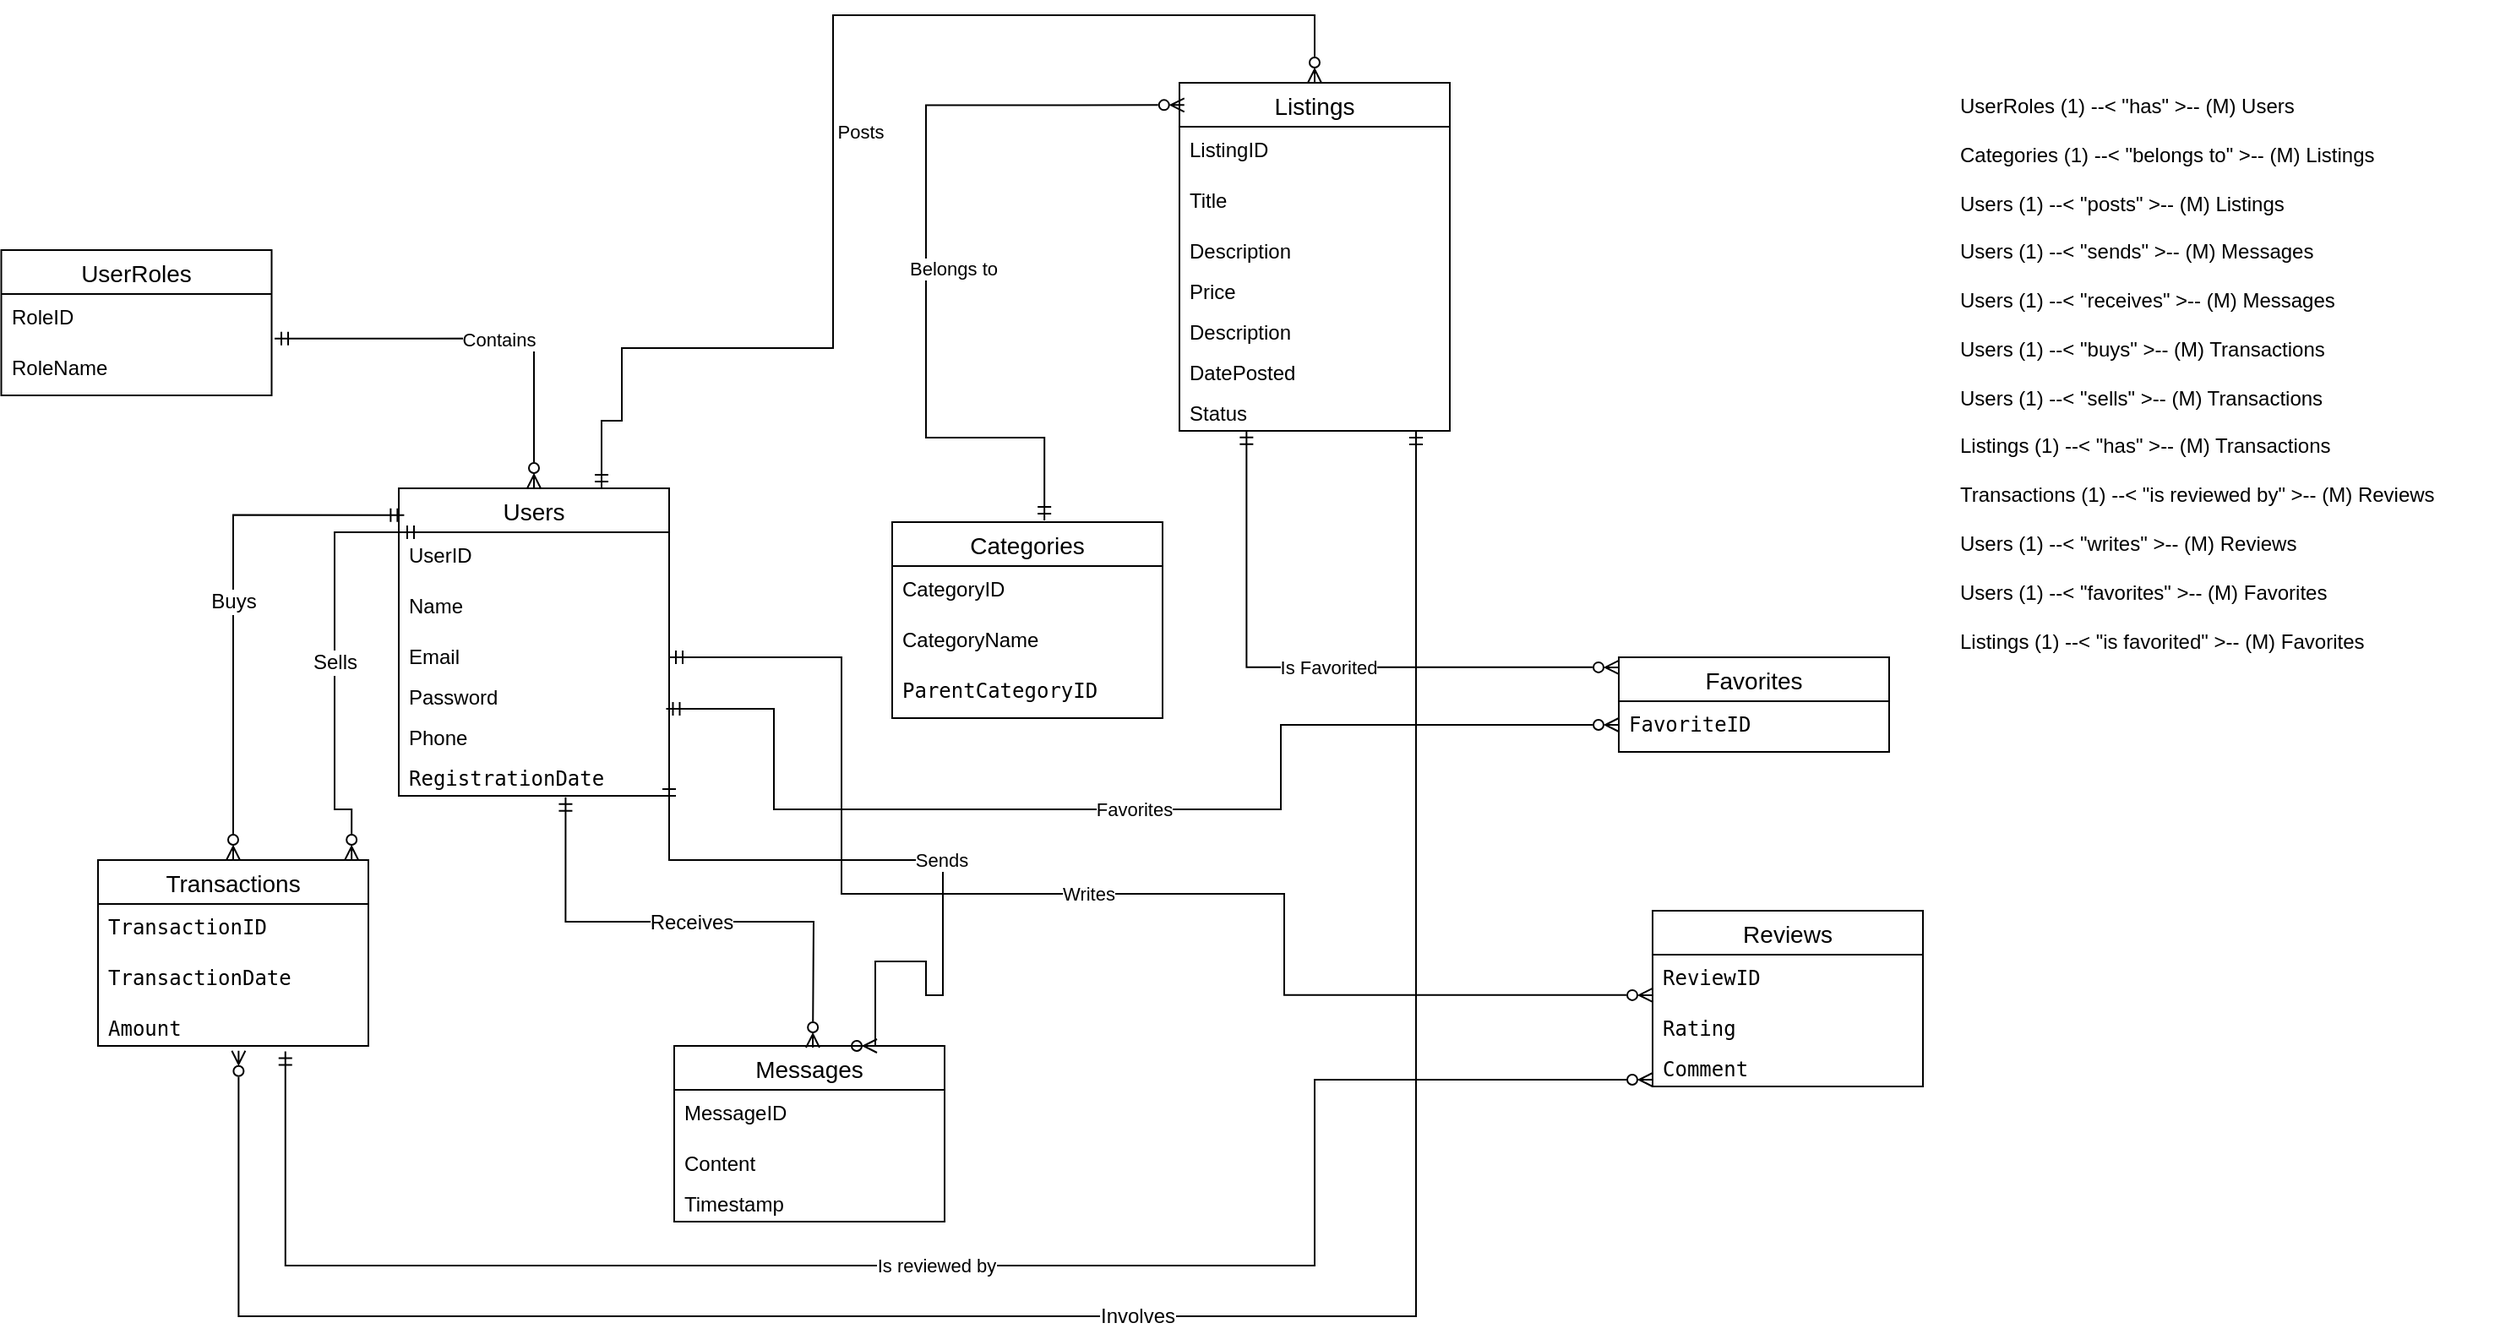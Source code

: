 <mxfile version="25.0.1">
  <diagram name="Page-1" id="gT7AXnes2H0xX25fV8gz">
    <mxGraphModel dx="2717" dy="783" grid="1" gridSize="10" guides="1" tooltips="1" connect="1" arrows="1" fold="1" page="1" pageScale="1" pageWidth="850" pageHeight="1100" math="0" shadow="0">
      <root>
        <mxCell id="0" />
        <mxCell id="1" parent="0" />
        <mxCell id="6dGItw8ZUa_He9sX114N-150" value="UserRoles" style="swimlane;fontStyle=0;childLayout=stackLayout;horizontal=1;startSize=26;horizontalStack=0;resizeParent=1;resizeParentMax=0;resizeLast=0;collapsible=1;marginBottom=0;align=center;fontSize=14;" vertex="1" parent="1">
          <mxGeometry x="-67.25" y="339" width="160" height="86" as="geometry" />
        </mxCell>
        <mxCell id="6dGItw8ZUa_He9sX114N-151" value="RoleID" style="text;strokeColor=none;fillColor=none;spacingLeft=4;spacingRight=4;overflow=hidden;rotatable=0;points=[[0,0.5],[1,0.5]];portConstraint=eastwest;fontSize=12;whiteSpace=wrap;html=1;" vertex="1" parent="6dGItw8ZUa_He9sX114N-150">
          <mxGeometry y="26" width="160" height="30" as="geometry" />
        </mxCell>
        <mxCell id="6dGItw8ZUa_He9sX114N-152" value="RoleName" style="text;strokeColor=none;fillColor=none;spacingLeft=4;spacingRight=4;overflow=hidden;rotatable=0;points=[[0,0.5],[1,0.5]];portConstraint=eastwest;fontSize=12;whiteSpace=wrap;html=1;" vertex="1" parent="6dGItw8ZUa_He9sX114N-150">
          <mxGeometry y="56" width="160" height="30" as="geometry" />
        </mxCell>
        <mxCell id="6dGItw8ZUa_He9sX114N-154" value="Users" style="swimlane;fontStyle=0;childLayout=stackLayout;horizontal=1;startSize=26;horizontalStack=0;resizeParent=1;resizeParentMax=0;resizeLast=0;collapsible=1;marginBottom=0;align=center;fontSize=14;" vertex="1" parent="1">
          <mxGeometry x="168" y="480" width="160" height="182" as="geometry" />
        </mxCell>
        <mxCell id="6dGItw8ZUa_He9sX114N-155" value="UserID" style="text;strokeColor=none;fillColor=none;spacingLeft=4;spacingRight=4;overflow=hidden;rotatable=0;points=[[0,0.5],[1,0.5]];portConstraint=eastwest;fontSize=12;whiteSpace=wrap;html=1;" vertex="1" parent="6dGItw8ZUa_He9sX114N-154">
          <mxGeometry y="26" width="160" height="30" as="geometry" />
        </mxCell>
        <mxCell id="6dGItw8ZUa_He9sX114N-156" value="Name" style="text;strokeColor=none;fillColor=none;spacingLeft=4;spacingRight=4;overflow=hidden;rotatable=0;points=[[0,0.5],[1,0.5]];portConstraint=eastwest;fontSize=12;whiteSpace=wrap;html=1;" vertex="1" parent="6dGItw8ZUa_He9sX114N-154">
          <mxGeometry y="56" width="160" height="30" as="geometry" />
        </mxCell>
        <mxCell id="6dGItw8ZUa_He9sX114N-158" value="Email" style="text;strokeColor=none;fillColor=none;spacingLeft=4;spacingRight=4;overflow=hidden;rotatable=0;points=[[0,0.5],[1,0.5]];portConstraint=eastwest;fontSize=12;whiteSpace=wrap;html=1;" vertex="1" parent="6dGItw8ZUa_He9sX114N-154">
          <mxGeometry y="86" width="160" height="24" as="geometry" />
        </mxCell>
        <mxCell id="6dGItw8ZUa_He9sX114N-159" value="Password" style="text;strokeColor=none;fillColor=none;spacingLeft=4;spacingRight=4;overflow=hidden;rotatable=0;points=[[0,0.5],[1,0.5]];portConstraint=eastwest;fontSize=12;whiteSpace=wrap;html=1;" vertex="1" parent="6dGItw8ZUa_He9sX114N-154">
          <mxGeometry y="110" width="160" height="24" as="geometry" />
        </mxCell>
        <mxCell id="6dGItw8ZUa_He9sX114N-160" value="Phone" style="text;strokeColor=none;fillColor=none;spacingLeft=4;spacingRight=4;overflow=hidden;rotatable=0;points=[[0,0.5],[1,0.5]];portConstraint=eastwest;fontSize=12;whiteSpace=wrap;html=1;" vertex="1" parent="6dGItw8ZUa_He9sX114N-154">
          <mxGeometry y="134" width="160" height="24" as="geometry" />
        </mxCell>
        <mxCell id="6dGItw8ZUa_He9sX114N-157" value="&lt;code&gt;RegistrationDate&lt;/code&gt;" style="text;strokeColor=none;fillColor=none;spacingLeft=4;spacingRight=4;overflow=hidden;rotatable=0;points=[[0,0.5],[1,0.5]];portConstraint=eastwest;fontSize=12;whiteSpace=wrap;html=1;" vertex="1" parent="6dGItw8ZUa_He9sX114N-154">
          <mxGeometry y="158" width="160" height="24" as="geometry" />
        </mxCell>
        <mxCell id="6dGItw8ZUa_He9sX114N-161" value="Categories" style="swimlane;fontStyle=0;childLayout=stackLayout;horizontal=1;startSize=26;horizontalStack=0;resizeParent=1;resizeParentMax=0;resizeLast=0;collapsible=1;marginBottom=0;align=center;fontSize=14;" vertex="1" parent="1">
          <mxGeometry x="460" y="500" width="160" height="116" as="geometry" />
        </mxCell>
        <mxCell id="6dGItw8ZUa_He9sX114N-162" value="CategoryID" style="text;strokeColor=none;fillColor=none;spacingLeft=4;spacingRight=4;overflow=hidden;rotatable=0;points=[[0,0.5],[1,0.5]];portConstraint=eastwest;fontSize=12;whiteSpace=wrap;html=1;" vertex="1" parent="6dGItw8ZUa_He9sX114N-161">
          <mxGeometry y="26" width="160" height="30" as="geometry" />
        </mxCell>
        <mxCell id="6dGItw8ZUa_He9sX114N-164" value="CategoryName" style="text;strokeColor=none;fillColor=none;spacingLeft=4;spacingRight=4;overflow=hidden;rotatable=0;points=[[0,0.5],[1,0.5]];portConstraint=eastwest;fontSize=12;whiteSpace=wrap;html=1;" vertex="1" parent="6dGItw8ZUa_He9sX114N-161">
          <mxGeometry y="56" width="160" height="30" as="geometry" />
        </mxCell>
        <mxCell id="6dGItw8ZUa_He9sX114N-163" value="&lt;code&gt;ParentCategoryID&lt;/code&gt;" style="text;strokeColor=none;fillColor=none;spacingLeft=4;spacingRight=4;overflow=hidden;rotatable=0;points=[[0,0.5],[1,0.5]];portConstraint=eastwest;fontSize=12;whiteSpace=wrap;html=1;" vertex="1" parent="6dGItw8ZUa_He9sX114N-161">
          <mxGeometry y="86" width="160" height="30" as="geometry" />
        </mxCell>
        <mxCell id="6dGItw8ZUa_He9sX114N-165" value="Transactions" style="swimlane;fontStyle=0;childLayout=stackLayout;horizontal=1;startSize=26;horizontalStack=0;resizeParent=1;resizeParentMax=0;resizeLast=0;collapsible=1;marginBottom=0;align=center;fontSize=14;" vertex="1" parent="1">
          <mxGeometry x="-10" y="700" width="160" height="110" as="geometry" />
        </mxCell>
        <mxCell id="6dGItw8ZUa_He9sX114N-166" value="&lt;code&gt;TransactionID&lt;/code&gt;" style="text;strokeColor=none;fillColor=none;spacingLeft=4;spacingRight=4;overflow=hidden;rotatable=0;points=[[0,0.5],[1,0.5]];portConstraint=eastwest;fontSize=12;whiteSpace=wrap;html=1;" vertex="1" parent="6dGItw8ZUa_He9sX114N-165">
          <mxGeometry y="26" width="160" height="30" as="geometry" />
        </mxCell>
        <mxCell id="6dGItw8ZUa_He9sX114N-167" value="&lt;code&gt;TransactionDate&lt;/code&gt;" style="text;strokeColor=none;fillColor=none;spacingLeft=4;spacingRight=4;overflow=hidden;rotatable=0;points=[[0,0.5],[1,0.5]];portConstraint=eastwest;fontSize=12;whiteSpace=wrap;html=1;" vertex="1" parent="6dGItw8ZUa_He9sX114N-165">
          <mxGeometry y="56" width="160" height="30" as="geometry" />
        </mxCell>
        <mxCell id="6dGItw8ZUa_He9sX114N-168" value="&lt;code&gt;Amount&lt;/code&gt;" style="text;strokeColor=none;fillColor=none;spacingLeft=4;spacingRight=4;overflow=hidden;rotatable=0;points=[[0,0.5],[1,0.5]];portConstraint=eastwest;fontSize=12;whiteSpace=wrap;html=1;" vertex="1" parent="6dGItw8ZUa_He9sX114N-165">
          <mxGeometry y="86" width="160" height="24" as="geometry" />
        </mxCell>
        <mxCell id="6dGItw8ZUa_He9sX114N-172" value="Listings" style="swimlane;fontStyle=0;childLayout=stackLayout;horizontal=1;startSize=26;horizontalStack=0;resizeParent=1;resizeParentMax=0;resizeLast=0;collapsible=1;marginBottom=0;align=center;fontSize=14;" vertex="1" parent="1">
          <mxGeometry x="630" y="240" width="160" height="206" as="geometry" />
        </mxCell>
        <mxCell id="6dGItw8ZUa_He9sX114N-173" value="ListingID" style="text;strokeColor=none;fillColor=none;spacingLeft=4;spacingRight=4;overflow=hidden;rotatable=0;points=[[0,0.5],[1,0.5]];portConstraint=eastwest;fontSize=12;whiteSpace=wrap;html=1;" vertex="1" parent="6dGItw8ZUa_He9sX114N-172">
          <mxGeometry y="26" width="160" height="30" as="geometry" />
        </mxCell>
        <mxCell id="6dGItw8ZUa_He9sX114N-174" value="Title" style="text;strokeColor=none;fillColor=none;spacingLeft=4;spacingRight=4;overflow=hidden;rotatable=0;points=[[0,0.5],[1,0.5]];portConstraint=eastwest;fontSize=12;whiteSpace=wrap;html=1;" vertex="1" parent="6dGItw8ZUa_He9sX114N-172">
          <mxGeometry y="56" width="160" height="30" as="geometry" />
        </mxCell>
        <mxCell id="6dGItw8ZUa_He9sX114N-175" value="Description" style="text;strokeColor=none;fillColor=none;spacingLeft=4;spacingRight=4;overflow=hidden;rotatable=0;points=[[0,0.5],[1,0.5]];portConstraint=eastwest;fontSize=12;whiteSpace=wrap;html=1;" vertex="1" parent="6dGItw8ZUa_He9sX114N-172">
          <mxGeometry y="86" width="160" height="24" as="geometry" />
        </mxCell>
        <mxCell id="6dGItw8ZUa_He9sX114N-176" value="Price" style="text;strokeColor=none;fillColor=none;spacingLeft=4;spacingRight=4;overflow=hidden;rotatable=0;points=[[0,0.5],[1,0.5]];portConstraint=eastwest;fontSize=12;whiteSpace=wrap;html=1;" vertex="1" parent="6dGItw8ZUa_He9sX114N-172">
          <mxGeometry y="110" width="160" height="24" as="geometry" />
        </mxCell>
        <mxCell id="6dGItw8ZUa_He9sX114N-177" value="Description" style="text;strokeColor=none;fillColor=none;spacingLeft=4;spacingRight=4;overflow=hidden;rotatable=0;points=[[0,0.5],[1,0.5]];portConstraint=eastwest;fontSize=12;whiteSpace=wrap;html=1;" vertex="1" parent="6dGItw8ZUa_He9sX114N-172">
          <mxGeometry y="134" width="160" height="24" as="geometry" />
        </mxCell>
        <mxCell id="6dGItw8ZUa_He9sX114N-178" value="DatePosted" style="text;strokeColor=none;fillColor=none;spacingLeft=4;spacingRight=4;overflow=hidden;rotatable=0;points=[[0,0.5],[1,0.5]];portConstraint=eastwest;fontSize=12;whiteSpace=wrap;html=1;" vertex="1" parent="6dGItw8ZUa_He9sX114N-172">
          <mxGeometry y="158" width="160" height="24" as="geometry" />
        </mxCell>
        <mxCell id="6dGItw8ZUa_He9sX114N-179" value="Status" style="text;strokeColor=none;fillColor=none;spacingLeft=4;spacingRight=4;overflow=hidden;rotatable=0;points=[[0,0.5],[1,0.5]];portConstraint=eastwest;fontSize=12;whiteSpace=wrap;html=1;" vertex="1" parent="6dGItw8ZUa_He9sX114N-172">
          <mxGeometry y="182" width="160" height="24" as="geometry" />
        </mxCell>
        <mxCell id="6dGItw8ZUa_He9sX114N-181" value="Reviews" style="swimlane;fontStyle=0;childLayout=stackLayout;horizontal=1;startSize=26;horizontalStack=0;resizeParent=1;resizeParentMax=0;resizeLast=0;collapsible=1;marginBottom=0;align=center;fontSize=14;" vertex="1" parent="1">
          <mxGeometry x="910" y="730" width="160" height="104" as="geometry" />
        </mxCell>
        <mxCell id="6dGItw8ZUa_He9sX114N-182" value="&lt;code&gt;ReviewID&lt;/code&gt;" style="text;strokeColor=none;fillColor=none;spacingLeft=4;spacingRight=4;overflow=hidden;rotatable=0;points=[[0,0.5],[1,0.5]];portConstraint=eastwest;fontSize=12;whiteSpace=wrap;html=1;" vertex="1" parent="6dGItw8ZUa_He9sX114N-181">
          <mxGeometry y="26" width="160" height="30" as="geometry" />
        </mxCell>
        <mxCell id="6dGItw8ZUa_He9sX114N-185" value="&lt;code&gt;Rating&lt;/code&gt;" style="text;strokeColor=none;fillColor=none;spacingLeft=4;spacingRight=4;overflow=hidden;rotatable=0;points=[[0,0.5],[1,0.5]];portConstraint=eastwest;fontSize=12;whiteSpace=wrap;html=1;" vertex="1" parent="6dGItw8ZUa_He9sX114N-181">
          <mxGeometry y="56" width="160" height="24" as="geometry" />
        </mxCell>
        <mxCell id="6dGItw8ZUa_He9sX114N-186" value="&lt;code&gt;Comment&lt;/code&gt;" style="text;strokeColor=none;fillColor=none;spacingLeft=4;spacingRight=4;overflow=hidden;rotatable=0;points=[[0,0.5],[1,0.5]];portConstraint=eastwest;fontSize=12;whiteSpace=wrap;html=1;" vertex="1" parent="6dGItw8ZUa_He9sX114N-181">
          <mxGeometry y="80" width="160" height="24" as="geometry" />
        </mxCell>
        <mxCell id="6dGItw8ZUa_He9sX114N-189" value="Favorites" style="swimlane;fontStyle=0;childLayout=stackLayout;horizontal=1;startSize=26;horizontalStack=0;resizeParent=1;resizeParentMax=0;resizeLast=0;collapsible=1;marginBottom=0;align=center;fontSize=14;" vertex="1" parent="1">
          <mxGeometry x="890" y="580" width="160" height="56" as="geometry" />
        </mxCell>
        <mxCell id="6dGItw8ZUa_He9sX114N-190" value="&lt;code&gt;FavoriteID&lt;/code&gt;" style="text;strokeColor=none;fillColor=none;spacingLeft=4;spacingRight=4;overflow=hidden;rotatable=0;points=[[0,0.5],[1,0.5]];portConstraint=eastwest;fontSize=12;whiteSpace=wrap;html=1;" vertex="1" parent="6dGItw8ZUa_He9sX114N-189">
          <mxGeometry y="26" width="160" height="30" as="geometry" />
        </mxCell>
        <mxCell id="6dGItw8ZUa_He9sX114N-193" value="Messages" style="swimlane;fontStyle=0;childLayout=stackLayout;horizontal=1;startSize=26;horizontalStack=0;resizeParent=1;resizeParentMax=0;resizeLast=0;collapsible=1;marginBottom=0;align=center;fontSize=14;" vertex="1" parent="1">
          <mxGeometry x="331" y="810" width="160" height="104" as="geometry" />
        </mxCell>
        <mxCell id="6dGItw8ZUa_He9sX114N-194" value="MessageID" style="text;strokeColor=none;fillColor=none;spacingLeft=4;spacingRight=4;overflow=hidden;rotatable=0;points=[[0,0.5],[1,0.5]];portConstraint=eastwest;fontSize=12;whiteSpace=wrap;html=1;" vertex="1" parent="6dGItw8ZUa_He9sX114N-193">
          <mxGeometry y="26" width="160" height="30" as="geometry" />
        </mxCell>
        <mxCell id="6dGItw8ZUa_He9sX114N-195" value="Content" style="text;strokeColor=none;fillColor=none;spacingLeft=4;spacingRight=4;overflow=hidden;rotatable=0;points=[[0,0.5],[1,0.5]];portConstraint=eastwest;fontSize=12;whiteSpace=wrap;html=1;" vertex="1" parent="6dGItw8ZUa_He9sX114N-193">
          <mxGeometry y="56" width="160" height="24" as="geometry" />
        </mxCell>
        <mxCell id="6dGItw8ZUa_He9sX114N-196" value="Timestamp" style="text;strokeColor=none;fillColor=none;spacingLeft=4;spacingRight=4;overflow=hidden;rotatable=0;points=[[0,0.5],[1,0.5]];portConstraint=eastwest;fontSize=12;whiteSpace=wrap;html=1;" vertex="1" parent="6dGItw8ZUa_He9sX114N-193">
          <mxGeometry y="80" width="160" height="24" as="geometry" />
        </mxCell>
        <mxCell id="6dGItw8ZUa_He9sX114N-243" value="" style="fontSize=12;html=1;endArrow=ERzeroToMany;startArrow=ERmandOne;rounded=0;exitX=1.011;exitY=0.878;exitDx=0;exitDy=0;entryX=0.5;entryY=0;entryDx=0;entryDy=0;edgeStyle=orthogonalEdgeStyle;endFill=0;exitPerimeter=0;" edge="1" parent="1" source="6dGItw8ZUa_He9sX114N-151" target="6dGItw8ZUa_He9sX114N-154">
          <mxGeometry width="100" height="100" relative="1" as="geometry">
            <mxPoint x="-30" y="330" as="sourcePoint" />
            <mxPoint x="125" y="380" as="targetPoint" />
          </mxGeometry>
        </mxCell>
        <mxCell id="6dGItw8ZUa_He9sX114N-244" value="Contains" style="edgeLabel;html=1;align=center;verticalAlign=middle;resizable=0;points=[];" vertex="1" connectable="0" parent="6dGItw8ZUa_He9sX114N-243">
          <mxGeometry x="-0.055" y="2" relative="1" as="geometry">
            <mxPoint x="18" y="2" as="offset" />
          </mxGeometry>
        </mxCell>
        <mxCell id="6dGItw8ZUa_He9sX114N-246" value="" style="fontSize=12;html=1;endArrow=ERzeroToMany;startArrow=ERmandOne;rounded=0;exitX=0.563;exitY=-0.009;exitDx=0;exitDy=0;entryX=0.018;entryY=0.064;entryDx=0;entryDy=0;edgeStyle=orthogonalEdgeStyle;endFill=0;exitPerimeter=0;entryPerimeter=0;" edge="1" parent="1" source="6dGItw8ZUa_He9sX114N-161" target="6dGItw8ZUa_He9sX114N-172">
          <mxGeometry width="100" height="100" relative="1" as="geometry">
            <mxPoint x="366.43" y="310" as="sourcePoint" />
            <mxPoint x="519.43" y="399" as="targetPoint" />
            <Array as="points">
              <mxPoint x="550" y="450" />
              <mxPoint x="480" y="450" />
              <mxPoint x="480" y="253" />
            </Array>
          </mxGeometry>
        </mxCell>
        <mxCell id="6dGItw8ZUa_He9sX114N-247" value="Belongs to" style="edgeLabel;html=1;align=center;verticalAlign=middle;resizable=0;points=[];" vertex="1" connectable="0" parent="6dGItw8ZUa_He9sX114N-246">
          <mxGeometry x="-0.055" y="2" relative="1" as="geometry">
            <mxPoint x="18" y="2" as="offset" />
          </mxGeometry>
        </mxCell>
        <mxCell id="6dGItw8ZUa_He9sX114N-249" value="" style="fontSize=12;html=1;endArrow=ERzeroToMany;startArrow=ERmandOne;rounded=0;exitX=0.75;exitY=0;exitDx=0;exitDy=0;edgeStyle=orthogonalEdgeStyle;endFill=0;" edge="1" parent="1" source="6dGItw8ZUa_He9sX114N-154" target="6dGItw8ZUa_He9sX114N-172">
          <mxGeometry width="100" height="100" relative="1" as="geometry">
            <mxPoint x="495" y="446" as="sourcePoint" />
            <mxPoint x="578" y="200" as="targetPoint" />
            <Array as="points">
              <mxPoint x="288" y="440" />
              <mxPoint x="300" y="440" />
              <mxPoint x="300" y="397" />
              <mxPoint x="425" y="397" />
              <mxPoint x="425" y="200" />
              <mxPoint x="710" y="200" />
            </Array>
          </mxGeometry>
        </mxCell>
        <mxCell id="6dGItw8ZUa_He9sX114N-250" value="Posts" style="edgeLabel;html=1;align=center;verticalAlign=middle;resizable=0;points=[];" vertex="1" connectable="0" parent="6dGItw8ZUa_He9sX114N-249">
          <mxGeometry x="-0.055" y="2" relative="1" as="geometry">
            <mxPoint x="18" y="2" as="offset" />
          </mxGeometry>
        </mxCell>
        <mxCell id="6dGItw8ZUa_He9sX114N-251" value="Receives" style="fontSize=12;html=1;endArrow=ERzeroToMany;startArrow=ERmandOne;rounded=0;exitX=0.617;exitY=1.037;exitDx=0;exitDy=0;entryX=0.5;entryY=0;entryDx=0;entryDy=0;edgeStyle=orthogonalEdgeStyle;endFill=0;exitPerimeter=0;" edge="1" parent="1" source="6dGItw8ZUa_He9sX114N-157">
          <mxGeometry width="100" height="100" relative="1" as="geometry">
            <mxPoint x="260" y="722" as="sourcePoint" />
            <mxPoint x="413" y="811" as="targetPoint" />
          </mxGeometry>
        </mxCell>
        <mxCell id="6dGItw8ZUa_He9sX114N-253" value="" style="fontSize=12;html=1;endArrow=ERzeroToMany;startArrow=ERmandOne;rounded=0;exitX=0.617;exitY=1.037;exitDx=0;exitDy=0;edgeStyle=orthogonalEdgeStyle;endFill=0;exitPerimeter=0;entryX=0.75;entryY=0;entryDx=0;entryDy=0;" edge="1" parent="1" target="6dGItw8ZUa_He9sX114N-193">
          <mxGeometry x="0.102" y="-14" width="100" height="100" relative="1" as="geometry">
            <mxPoint x="328" y="654" as="sourcePoint" />
            <mxPoint x="480" y="790" as="targetPoint" />
            <Array as="points">
              <mxPoint x="328" y="700" />
              <mxPoint x="490" y="700" />
              <mxPoint x="490" y="780" />
              <mxPoint x="480" y="780" />
              <mxPoint x="480" y="760" />
              <mxPoint x="450" y="760" />
              <mxPoint x="450" y="810" />
            </Array>
            <mxPoint as="offset" />
          </mxGeometry>
        </mxCell>
        <mxCell id="6dGItw8ZUa_He9sX114N-254" value="Sends" style="edgeLabel;html=1;align=center;verticalAlign=middle;resizable=0;points=[];" vertex="1" connectable="0" parent="6dGItw8ZUa_He9sX114N-253">
          <mxGeometry x="-0.055" y="2" relative="1" as="geometry">
            <mxPoint x="18" y="2" as="offset" />
          </mxGeometry>
        </mxCell>
        <mxCell id="6dGItw8ZUa_He9sX114N-255" value="Buys" style="fontSize=12;html=1;endArrow=ERzeroToMany;startArrow=ERmandOne;rounded=0;exitX=0.02;exitY=0.087;exitDx=0;exitDy=0;entryX=0.5;entryY=0;entryDx=0;entryDy=0;edgeStyle=orthogonalEdgeStyle;endFill=0;exitPerimeter=0;" edge="1" parent="1" source="6dGItw8ZUa_He9sX114N-154" target="6dGItw8ZUa_He9sX114N-165">
          <mxGeometry width="100" height="100" relative="1" as="geometry">
            <mxPoint x="-80" y="552" as="sourcePoint" />
            <mxPoint x="66" y="700" as="targetPoint" />
          </mxGeometry>
        </mxCell>
        <mxCell id="6dGItw8ZUa_He9sX114N-256" value="Sells" style="fontSize=12;html=1;endArrow=ERzeroToMany;startArrow=ERmandOne;rounded=0;exitX=0.02;exitY=0.087;exitDx=0;exitDy=0;edgeStyle=orthogonalEdgeStyle;endFill=0;exitPerimeter=0;entryX=0.938;entryY=0;entryDx=0;entryDy=0;entryPerimeter=0;" edge="1" parent="1" target="6dGItw8ZUa_He9sX114N-165">
          <mxGeometry width="100" height="100" relative="1" as="geometry">
            <mxPoint x="181" y="506" as="sourcePoint" />
            <mxPoint x="140" y="650" as="targetPoint" />
            <Array as="points">
              <mxPoint x="130" y="506" />
              <mxPoint x="130" y="670" />
              <mxPoint x="140" y="670" />
            </Array>
          </mxGeometry>
        </mxCell>
        <mxCell id="6dGItw8ZUa_He9sX114N-257" value="Involves" style="fontSize=12;html=1;endArrow=ERzeroToMany;startArrow=ERmandOne;rounded=0;entryX=0.52;entryY=1.12;entryDx=0;entryDy=0;edgeStyle=orthogonalEdgeStyle;endFill=0;entryPerimeter=0;" edge="1" parent="1" source="6dGItw8ZUa_He9sX114N-179" target="6dGItw8ZUa_He9sX114N-168">
          <mxGeometry width="100" height="100" relative="1" as="geometry">
            <mxPoint x="770" y="610" as="sourcePoint" />
            <mxPoint x="181.5" y="1034" as="targetPoint" />
            <Array as="points">
              <mxPoint x="770" y="970" />
              <mxPoint x="73" y="970" />
            </Array>
          </mxGeometry>
        </mxCell>
        <mxCell id="6dGItw8ZUa_He9sX114N-258" value="" style="fontSize=12;html=1;endArrow=ERzeroToMany;startArrow=ERmandOne;rounded=0;edgeStyle=orthogonalEdgeStyle;endFill=0;exitX=0.693;exitY=1.137;exitDx=0;exitDy=0;exitPerimeter=0;" edge="1" parent="1" source="6dGItw8ZUa_He9sX114N-168" target="6dGItw8ZUa_He9sX114N-186">
          <mxGeometry x="0.102" y="-14" width="100" height="100" relative="1" as="geometry">
            <mxPoint x="100" y="860" as="sourcePoint" />
            <mxPoint x="823" y="834" as="targetPoint" />
            <Array as="points">
              <mxPoint x="101" y="940" />
              <mxPoint x="710" y="940" />
              <mxPoint x="710" y="830" />
            </Array>
            <mxPoint as="offset" />
          </mxGeometry>
        </mxCell>
        <mxCell id="6dGItw8ZUa_He9sX114N-259" value="Is reviewed by" style="edgeLabel;html=1;align=center;verticalAlign=middle;resizable=0;points=[];" vertex="1" connectable="0" parent="6dGItw8ZUa_He9sX114N-258">
          <mxGeometry x="-0.055" y="2" relative="1" as="geometry">
            <mxPoint x="18" y="2" as="offset" />
          </mxGeometry>
        </mxCell>
        <mxCell id="6dGItw8ZUa_He9sX114N-260" value="" style="fontSize=12;html=1;endArrow=ERzeroToMany;startArrow=ERmandOne;rounded=0;edgeStyle=orthogonalEdgeStyle;endFill=0;exitX=0.989;exitY=0.853;exitDx=0;exitDy=0;exitPerimeter=0;" edge="1" parent="1" source="6dGItw8ZUa_He9sX114N-159">
          <mxGeometry x="0.102" y="-14" width="100" height="100" relative="1" as="geometry">
            <mxPoint x="370" y="610" as="sourcePoint" />
            <mxPoint x="890" y="620" as="targetPoint" />
            <Array as="points">
              <mxPoint x="390" y="610" />
              <mxPoint x="390" y="670" />
              <mxPoint x="690" y="670" />
              <mxPoint x="690" y="620" />
            </Array>
            <mxPoint as="offset" />
          </mxGeometry>
        </mxCell>
        <mxCell id="6dGItw8ZUa_He9sX114N-261" value="Favorites" style="edgeLabel;html=1;align=center;verticalAlign=middle;resizable=0;points=[];" vertex="1" connectable="0" parent="6dGItw8ZUa_He9sX114N-260">
          <mxGeometry x="-0.055" y="2" relative="1" as="geometry">
            <mxPoint x="18" y="2" as="offset" />
          </mxGeometry>
        </mxCell>
        <mxCell id="6dGItw8ZUa_He9sX114N-262" value="" style="fontSize=12;html=1;endArrow=ERzeroToMany;startArrow=ERmandOne;rounded=0;edgeStyle=orthogonalEdgeStyle;endFill=0;exitX=0.989;exitY=0.853;exitDx=0;exitDy=0;exitPerimeter=0;entryX=0;entryY=0.798;entryDx=0;entryDy=0;entryPerimeter=0;" edge="1" parent="1" target="6dGItw8ZUa_He9sX114N-182">
          <mxGeometry x="0.102" y="-14" width="100" height="100" relative="1" as="geometry">
            <mxPoint x="328" y="580" as="sourcePoint" />
            <mxPoint x="790" y="760" as="targetPoint" />
            <Array as="points">
              <mxPoint x="430" y="580" />
              <mxPoint x="430" y="720" />
              <mxPoint x="692" y="720" />
              <mxPoint x="692" y="780" />
            </Array>
            <mxPoint as="offset" />
          </mxGeometry>
        </mxCell>
        <mxCell id="6dGItw8ZUa_He9sX114N-263" value="Writes" style="edgeLabel;html=1;align=center;verticalAlign=middle;resizable=0;points=[];" vertex="1" connectable="0" parent="6dGItw8ZUa_He9sX114N-262">
          <mxGeometry x="-0.055" y="2" relative="1" as="geometry">
            <mxPoint x="18" y="2" as="offset" />
          </mxGeometry>
        </mxCell>
        <mxCell id="6dGItw8ZUa_He9sX114N-264" value="" style="fontSize=12;html=1;endArrow=ERzeroToMany;startArrow=ERmandOne;rounded=0;edgeStyle=orthogonalEdgeStyle;endFill=0;exitX=0.248;exitY=0.993;exitDx=0;exitDy=0;exitPerimeter=0;" edge="1" parent="1" source="6dGItw8ZUa_He9sX114N-179">
          <mxGeometry x="0.102" y="-14" width="100" height="100" relative="1" as="geometry">
            <mxPoint x="670" y="460" as="sourcePoint" />
            <mxPoint x="890" y="585.94" as="targetPoint" />
            <Array as="points">
              <mxPoint x="670" y="586" />
            </Array>
            <mxPoint as="offset" />
          </mxGeometry>
        </mxCell>
        <mxCell id="6dGItw8ZUa_He9sX114N-265" value="Is Favorited" style="edgeLabel;html=1;align=center;verticalAlign=middle;resizable=0;points=[];" vertex="1" connectable="0" parent="6dGItw8ZUa_He9sX114N-264">
          <mxGeometry x="-0.055" y="2" relative="1" as="geometry">
            <mxPoint x="18" y="2" as="offset" />
          </mxGeometry>
        </mxCell>
        <mxCell id="6dGItw8ZUa_He9sX114N-266" value="UserRoles (1) --&lt; &quot;has&quot; &gt;-- (M) Users&#xa;&#xa;Categories (1) --&lt; &quot;belongs to&quot; &gt;-- (M) Listings&#xa;&#xa;Users (1) --&lt; &quot;posts&quot; &gt;-- (M) Listings&#xa;&#xa;Users (1) --&lt; &quot;sends&quot; &gt;-- (M) Messages&#xa;&#xa;Users (1) --&lt; &quot;receives&quot; &gt;-- (M) Messages&#xa;&#xa;Users (1) --&lt; &quot;buys&quot; &gt;-- (M) Transactions&#xa;&#xa;Users (1) --&lt; &quot;sells&quot; &gt;-- (M) Transactions&#xa;&#xa;Listings (1) --&lt; &quot;has&quot; &gt;-- (M) Transactions&#xa;&#xa;Transactions (1) --&lt; &quot;is reviewed by&quot; &gt;-- (M) Reviews&#xa;&#xa;Users (1) --&lt; &quot;writes&quot; &gt;-- (M) Reviews&#xa;&#xa;Users (1) --&lt; &quot;favorites&quot; &gt;-- (M) Favorites&#xa;&#xa;Listings (1) --&lt; &quot;is favorited&quot; &gt;-- (M) Favorites" style="text;whiteSpace=wrap;" vertex="1" parent="1">
          <mxGeometry x="1090" y="240" width="320" height="420" as="geometry" />
        </mxCell>
      </root>
    </mxGraphModel>
  </diagram>
</mxfile>
